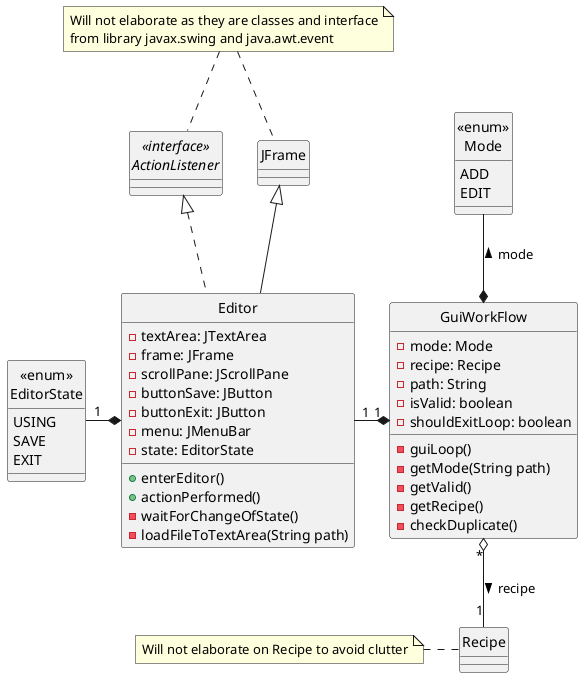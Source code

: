 @startuml
skinparam Style strictuml

class GuiWorkFlow{
- mode: Mode
- recipe: Recipe
- path: String
- isValid: boolean
- shouldExitLoop: boolean
- guiLoop()
- getMode(String path)
- getValid()
- getRecipe()
- checkDuplicate()
}
class Editor{
-textArea: JTextArea
-frame: JFrame
-scrollPane: JScrollPane
-buttonSave: JButton
-buttonExit: JButton
-menu: JMenuBar
-state: EditorState
+enterEditor()
+actionPerformed()
-waitForChangeOfState()
-loadFileToTextArea(String path)
}

interface "<<interface>>\nActionListener" as act{
}

class JFrame

enum "<<enum>>\nMode" as mode{
ADD
EDIT
}
enum "<<enum>>\nEditorState" as editor{
USING
SAVE
EXIT
}

class Recipe{
}
note left: Will not elaborate on Recipe to avoid clutter

note as N1
Will not elaborate as they are classes and interface
from library javax.swing and java.awt.event
end note

GuiWorkFlow "1" *-l- "1"Editor
GuiWorkFlow *-u- mode: mode >
GuiWorkFlow "*" o-d- "1" Recipe: recipe >
Editor -u-|> JFrame
Editor *-l- "1"editor
Editor .u-|> act
JFrame .-u N1
act .-u N1
@enduml